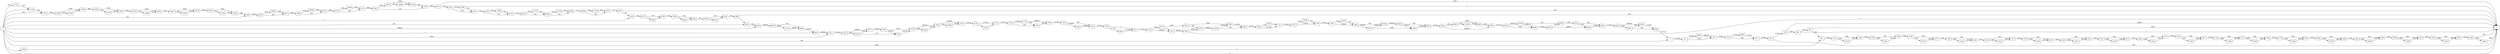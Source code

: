 digraph {
	graph [rankdir=LR]
	node [shape=rectangle]
	2 -> 62 [label=272005]
	62 -> 84 [label=2422]
	62 -> 10831 [label=269583]
	84 -> 394 [label=272005]
	394 -> 415 [label=582]
	394 -> 8546 [label=271423]
	415 -> 450 [label=272005]
	450 -> 1 [label=765]
	450 -> 516 [label=271240]
	516 -> 1 [label=268817]
	516 -> 584 [label=2423]
	584 -> 1 [label=1]
	584 -> 618 [label=2422]
	618 -> 1 [label=1840]
	618 -> 954 [label=582]
	954 -> 1157 [label=3245]
	1157 -> 1196 [label=582]
	1157 -> 13216 [label=2663]
	1196 -> 1202 [label=3245]
	1202 -> 1248 [label=582]
	1202 -> 13261 [label=2663]
	1248 -> 1256 [label=3245]
	1256 -> 1277 [label=582]
	1256 -> 13281 [label=2663]
	1277 -> 1328 [label=3245]
	1328 -> 1349 [label=582]
	1328 -> 13301 [label=2663]
	1349 -> 1350 [label=3245]
	1350 -> 1371 [label=582]
	1350 -> 13321 [label=2663]
	1371 -> 1376 [label=3245]
	1376 -> 1397 [label=582]
	1376 -> 13341 [label=2663]
	1397 -> 1415 [label=3245]
	1415 -> 1442 [label=582]
	1415 -> 13367 [label=2663]
	1442 -> 1451 [label=3245]
	1451 -> 1472 [label=582]
	1451 -> 13387 [label=2663]
	1472 -> 1496 [label=3245]
	1496 -> 1532 [label=582]
	1496 -> 13422 [label=2663]
	1532 -> 1556 [label=3245]
	1556 -> 1577 [label=582]
	1556 -> 13442 [label=2663]
	1577 -> 1700 [label=3245]
	1700 -> 1721 [label=582]
	1700 -> 13462 [label=2663]
	1721 -> 1766 [label=582]
	1721 -> 13506 [label=2663]
	1766 -> 1778 [label=3245]
	1778 -> 1799 [label=582]
	1778 -> 13526 [label=2663]
	1799 -> 1808 [label=3245]
	1808 -> 1829 [label=582]
	1808 -> 13546 [label=2663]
	1829 -> 1838 [label=3245]
	1838 -> 1859 [label=582]
	1838 -> 13566 [label=2663]
	1859 -> 1898 [label=3245]
	1898 -> 1919 [label=582]
	1898 -> 13586 [label=2663]
	1919 -> 1931 [label=3245]
	1931 -> 1961 [label=582]
	1931 -> 13615 [label=2663]
	1961 -> 1982 [label=3245]
	1982 -> 1 [label=582]
	1982 -> 14567 [label=2663]
	1996 -> 2005 [label=8805]
	2005 -> 2027 [label=324]
	2005 -> 12860 [label=8481]
	2027 -> 2086 [label=8805]
	2086 -> 2107 [label=324]
	2086 -> 12880 [label=8481]
	2107 -> 2110 [label=8805]
	2110 -> 2131 [label=324]
	2110 -> 12900 [label=8481]
	2131 -> 2146 [label=8805]
	2146 -> 2185 [label=324]
	2146 -> 12914 [label=8481]
	2185 -> 2240 [label=8805]
	2240 -> 1 [label=7657]
	2240 -> 2257 [label=1148]
	2257 -> 2278 [label=324]
	2257 -> 13065 [label=824]
	2278 -> 2353 [label=1147]
	2353 -> 2374 [label=324]
	2353 -> 13098 [label=823]
	2374 -> 2527 [label=1147]
	2527 -> 2548 [label=324]
	2527 -> 13118 [label=823]
	2548 -> 2569 [label=324]
	2548 -> 13138 [label=823]
	2569 -> 2686 [label=1147]
	2686 -> 2707 [label=324]
	2686 -> 13158 [label=823]
	2707 -> 2837 [label=1147]
	2837 -> 1 [label=823]
	2837 -> 3454 [label=324]
	3454 -> 3747 [label=325]
	3747 -> 3768 [label=324]
	3747 -> 5964 [label=1]
	3768 -> 3785 [label=325]
	3785 -> 3820 [label=324]
	3785 -> 5998 [label=1]
	3820 -> 3879 [label=325]
	3879 -> 3915 [label=324]
	3879 -> 6033 [label=1]
	3915 -> 3963 [label=325]
	3963 -> 1 [label=324]
	3963 -> 6852 [label=1]
	5964 -> 3768 [label=1]
	5998 -> 3820 [label=1]
	6033 -> 3915 [label=1]
	6852 -> 6910 [label=766]
	6910 -> 6939 [label=269583]
	6939 -> 6960 [label=766]
	6939 -> 13178 [label=268817]
	6960 -> 6978 [label=269583]
	6978 -> 7012 [label=269584]
	7012 -> 7016 [label=271424]
	7016 -> 7037 [label=268819]
	7016 -> 7514 [label=2605]
	7037 -> 7053 [label=270659]
	7053 -> 7054 [label=268819]
	7053 -> 7074 [label=1840]
	7054 -> 7074 [label=269584]
	7074 -> 7095 [label=268819]
	7074 -> 7564 [label=2605]
	7095 -> 7116 [label=270659]
	7095 -> 10886 [label=765]
	7116 -> 7149 [label=271424]
	7149 -> 7170 [label=271423]
	7149 -> 10547 [label=1]
	7170 -> 7173 [label=271424]
	7173 -> 7179 [label=270659]
	7173 -> 7579 [label=765]
	7179 -> 7200 [label=268819]
	7179 -> 7579 [label=1840]
	7200 -> 7302 [label=271424]
	7302 -> 7323 [label=766]
	7302 -> 7604 [label=270658]
	7323 -> 7356 [label=271424]
	7356 -> 7377 [label=1]
	7356 -> 7624 [label=271423]
	7377 -> 7453 [label=271424]
	7453 -> 7473 [label=2606]
	7453 -> 7474 [label=268818]
	7473 -> 7474 [label=1]
	7473 -> 7642 [label=2605]
	7474 -> 7489 [label=268819]
	7489 -> 1 [label=1]
	7489 -> 10572 [label=268818]
	7514 -> 7037 [label=1840]
	7514 -> 7054 [label=765]
	7564 -> 7095 [label=2605]
	7579 -> 7200 [label=2605]
	7604 -> 7323 [label=270658]
	7624 -> 7377 [label=271423]
	7642 -> 7684 [label=1840]
	7642 -> 10572 [label=765]
	7684 -> 7687 [label=270658]
	7687 -> 7690 [label=271423]
	7690 -> 7711 [label=271422]
	7690 -> 10630 [label=1]
	7711 -> 7757 [label=271423]
	7757 -> 7780 [label=270658]
	7757 -> 10950 [label=765]
	7780 -> 7783 [label=271423]
	7783 -> 7804 [label=270658]
	7783 -> 10970 [label=765]
	7804 -> 7819 [label=270658]
	7804 -> 10636 [label=765]
	7819 -> 7840 [label=1840]
	7819 -> 10636 [label=268818]
	7840 -> 7852 [label=270658]
	7852 -> 8264 [label=271423]
	8264 -> 8268 [label=2605]
	8264 -> 8353 [label=268818]
	8268 -> 8289 [label=1840]
	8268 -> 11030 [label=765]
	8289 -> 8353 [label=2605]
	8353 -> 8374 [label=271423]
	8374 -> 8395 [label=1840]
	8374 -> 10749 [label=269583]
	8395 -> 8407 [label=270658]
	8407 -> 8408 [label=1840]
	8407 -> 8428 [label=268818]
	8408 -> 8419 [label=2605]
	8419 -> 8428 [label=1840]
	8419 -> 8443 [label=765]
	8428 -> 8443 [label=270658]
	8443 -> 8452 [label=271423]
	8452 -> 8461 [label=2605]
	8452 -> 8485 [label=268818]
	8461 -> 8485 [label=1840]
	8461 -> 8490 [label=765]
	8485 -> 8490 [label=270658]
	8490 -> 2 [label=271423]
	8546 -> 415 [label=271423]
	10527 -> 1 [label=1]
	10547 -> 7170 [label=1]
	10572 -> 10593 [label=269583]
	10593 -> 7684 [label=268818]
	10593 -> 7687 [label=765]
	10630 -> 7711 [label=1]
	10636 -> 10642 [label=269583]
	10642 -> 7840 [label=268818]
	10642 -> 7852 [label=765]
	10749 -> 8395 [label=268818]
	10749 -> 8408 [label=765]
	10831 -> 84 [label=269583]
	10886 -> 7116 [label=765]
	10950 -> 7780 [label=765]
	10970 -> 7804 [label=765]
	11030 -> 8289 [label=765]
	11127 -> 11128 [label=7657]
	11128 -> 11701 [label=7658]
	11701 -> 11962 [label=8481]
	11962 -> 11983 [label=7658]
	11962 -> 12958 [label=823]
	11983 -> 12066 [label=8481]
	12066 -> 12087 [label=7658]
	12066 -> 12978 [label=823]
	12087 -> 12503 [label=8481]
	12503 -> 12524 [label=7658]
	12503 -> 12998 [label=823]
	12524 -> 12657 [label=8481]
	12657 -> 12678 [label=7658]
	12657 -> 13018 [label=823]
	12678 -> 12780 [label=8481]
	12780 -> 12801 [label=7658]
	12780 -> 13038 [label=823]
	12801 -> 1996 [label=8481]
	12860 -> 2027 [label=8481]
	12880 -> 2107 [label=8481]
	12900 -> 2131 [label=8481]
	12914 -> 12935 [label=7658]
	12914 -> 13058 [label=823]
	12935 -> 2185 [label=8481]
	12958 -> 11983 [label=823]
	12978 -> 12087 [label=823]
	12998 -> 12524 [label=823]
	13018 -> 12678 [label=823]
	13038 -> 12801 [label=823]
	13058 -> 12935 [label=823]
	13065 -> 1 [label=1]
	13065 -> 2278 [label=823]
	13098 -> 2374 [label=823]
	13118 -> 2548 [label=823]
	13138 -> 2569 [label=823]
	13158 -> 2707 [label=823]
	13178 -> 6960 [label=268817]
	13216 -> 1196 [label=2663]
	13261 -> 1248 [label=2663]
	13281 -> 1277 [label=2663]
	13301 -> 1349 [label=2663]
	13321 -> 1371 [label=2663]
	13341 -> 1397 [label=2663]
	13367 -> 1442 [label=2663]
	13387 -> 1472 [label=2663]
	13422 -> 1532 [label=2663]
	13442 -> 1577 [label=2663]
	13462 -> 1721 [label=2663]
	13506 -> 1766 [label=2663]
	13526 -> 1799 [label=2663]
	13546 -> 1829 [label=2663]
	13566 -> 1859 [label=2663]
	13586 -> 1919 [label=2663]
	13615 -> 1961 [label=2663]
	14567 -> 1 [label=2663]
	0 -> 2 [label=582]
	0 -> 3454 [label=1]
	0 -> 7012 [label=1840]
	0 -> 6978 [label=1]
	0 -> 11701 [label=823]
	0 -> 11128 [label=1]
	0 -> 6910 [label=268817]
	0 -> 954 [label=2663]
	0 -> 1996 [label=324]
	0 -> 1 [label=1]
	0 -> 10527 [label=1]
	0 -> 6852 [label=765]
	0 -> 11127 [label=7657]
}
